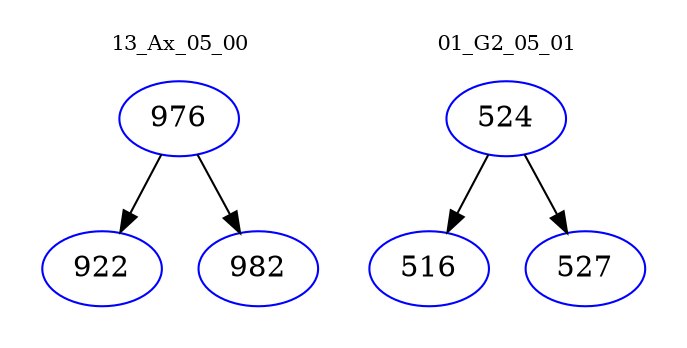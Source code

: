 digraph{
subgraph cluster_0 {
color = white
label = "13_Ax_05_00";
fontsize=10;
T0_976 [label="976", color="blue"]
T0_976 -> T0_922 [color="black"]
T0_922 [label="922", color="blue"]
T0_976 -> T0_982 [color="black"]
T0_982 [label="982", color="blue"]
}
subgraph cluster_1 {
color = white
label = "01_G2_05_01";
fontsize=10;
T1_524 [label="524", color="blue"]
T1_524 -> T1_516 [color="black"]
T1_516 [label="516", color="blue"]
T1_524 -> T1_527 [color="black"]
T1_527 [label="527", color="blue"]
}
}
